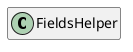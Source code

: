 @startuml
set namespaceSeparator \\
hide members
hide << alias >> circle

class FieldsHelper
@enduml
